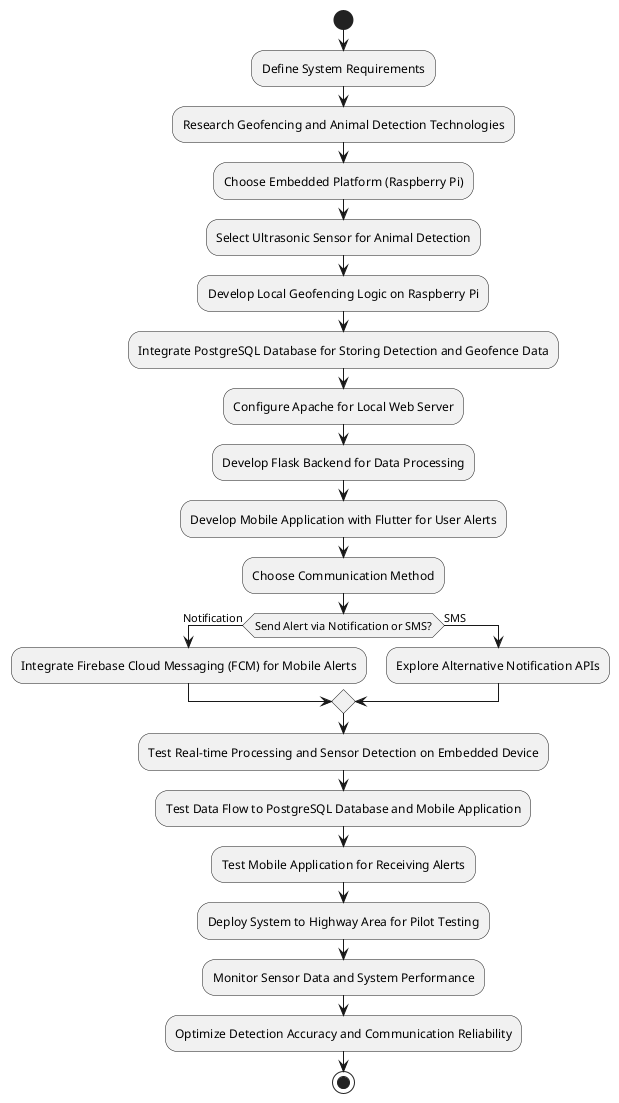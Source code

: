 @startuml
start
:Define System Requirements;
:Research Geofencing and Animal Detection Technologies;

:Choose Embedded Platform (Raspberry Pi);
:Select Ultrasonic Sensor for Animal Detection;

:Develop Local Geofencing Logic on Raspberry Pi;
:Integrate PostgreSQL Database for Storing Detection and Geofence Data;

:Configure Apache for Local Web Server;
:Develop Flask Backend for Data Processing;
:Develop Mobile Application with Flutter for User Alerts;

:Choose Communication Method;
if (Send Alert via Notification or SMS?) then (Notification)
    :Integrate Firebase Cloud Messaging (FCM) for Mobile Alerts;
else (SMS)
    :Explore Alternative Notification APIs;
endif

:Test Real-time Processing and Sensor Detection on Embedded Device;
:Test Data Flow to PostgreSQL Database and Mobile Application;
:Test Mobile Application for Receiving Alerts;

:Deploy System to Highway Area for Pilot Testing;
:Monitor Sensor Data and System Performance;
:Optimize Detection Accuracy and Communication Reliability;

stop
@enduml